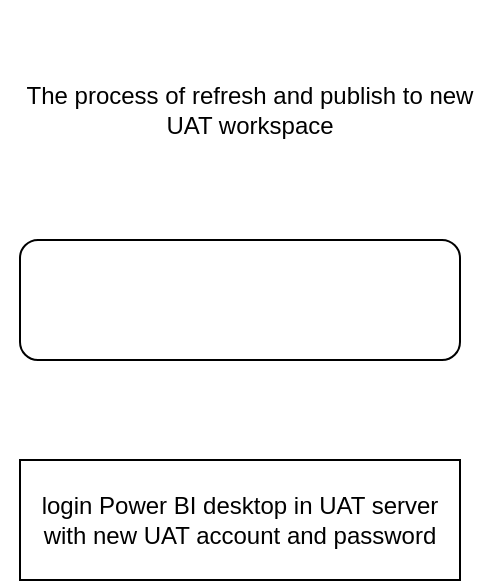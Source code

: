 <mxfile version="12.7.2" type="github"><diagram id="C5RBs43oDa-KdzZeNtuy" name="Page-1"><mxGraphModel dx="976" dy="588" grid="1" gridSize="10" guides="1" tooltips="1" connect="1" arrows="1" fold="1" page="1" pageScale="1" pageWidth="827" pageHeight="1169" math="0" shadow="0"><root><mxCell id="WIyWlLk6GJQsqaUBKTNV-0"/><mxCell id="WIyWlLk6GJQsqaUBKTNV-1" parent="WIyWlLk6GJQsqaUBKTNV-0"/><mxCell id="N3jaICYzrcM6hiPtt7y6-3" value="The process of refresh and publish to new UAT workspace" style="text;html=1;strokeColor=none;fillColor=none;align=center;verticalAlign=middle;whiteSpace=wrap;rounded=0;" vertex="1" parent="WIyWlLk6GJQsqaUBKTNV-1"><mxGeometry x="260" y="10" width="250" height="110" as="geometry"/></mxCell><mxCell id="N3jaICYzrcM6hiPtt7y6-4" value="login Power BI desktop in UAT server with new UAT account and password" style="rounded=0;whiteSpace=wrap;html=1;" vertex="1" parent="WIyWlLk6GJQsqaUBKTNV-1"><mxGeometry x="270" y="240" width="220" height="60" as="geometry"/></mxCell><mxCell id="N3jaICYzrcM6hiPtt7y6-5" value="" style="rounded=1;whiteSpace=wrap;html=1;" vertex="1" parent="WIyWlLk6GJQsqaUBKTNV-1"><mxGeometry x="270" y="130" width="220" height="60" as="geometry"/></mxCell></root></mxGraphModel></diagram></mxfile>